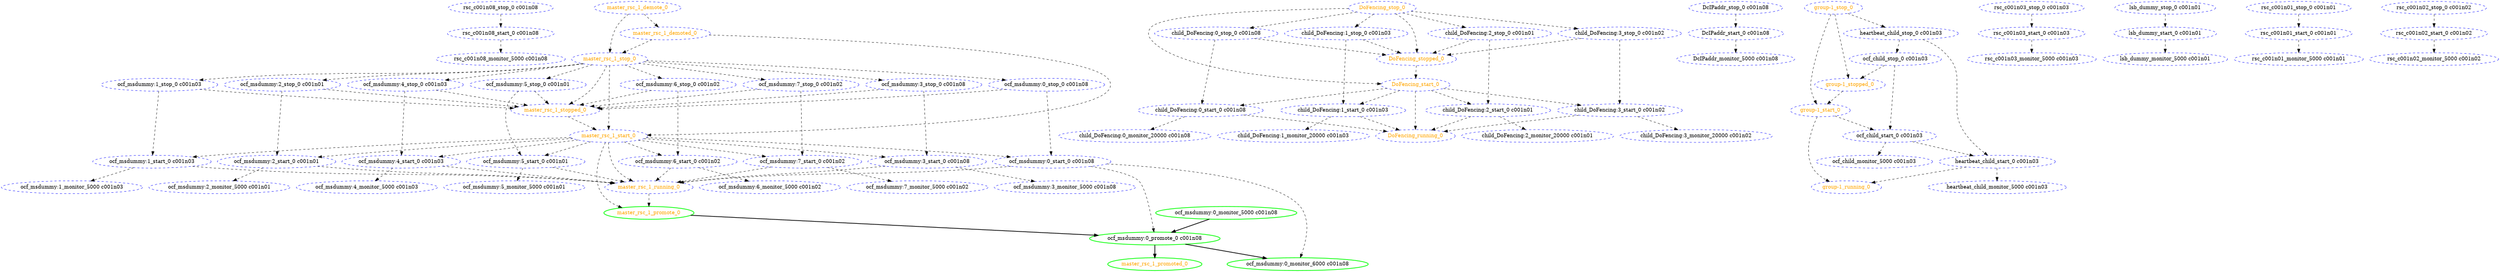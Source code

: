 digraph "g" {
	size = "30,30"
"rsc_c001n08_monitor_5000 c001n08" [ style="dashed" color="blue" fontcolor="black" ]
"ocf_msdummy:3_monitor_5000 c001n08" [ style="dashed" color="blue" fontcolor="black" ]
"child_DoFencing:0_monitor_20000 c001n08" [ style="dashed" color="blue" fontcolor="black" ]
"ocf_msdummy:0_monitor_5000 c001n08" [ style=bold color="green" fontcolor="black" ]
"DcIPaddr_monitor_5000 c001n08" [ style="dashed" color="blue" fontcolor="black" ]
"ocf_msdummy:4_monitor_5000 c001n03" [ style="dashed" color="blue" fontcolor="black" ]
"heartbeat_child_monitor_5000 c001n03" [ style="dashed" color="blue" fontcolor="black" ]
"ocf_child_monitor_5000 c001n03" [ style="dashed" color="blue" fontcolor="black" ]
"rsc_c001n03_monitor_5000 c001n03" [ style="dashed" color="blue" fontcolor="black" ]
"child_DoFencing:1_monitor_20000 c001n03" [ style="dashed" color="blue" fontcolor="black" ]
"ocf_msdummy:1_monitor_5000 c001n03" [ style="dashed" color="blue" fontcolor="black" ]
"ocf_msdummy:2_monitor_5000 c001n01" [ style="dashed" color="blue" fontcolor="black" ]
"lsb_dummy_monitor_5000 c001n01" [ style="dashed" color="blue" fontcolor="black" ]
"ocf_msdummy:5_monitor_5000 c001n01" [ style="dashed" color="blue" fontcolor="black" ]
"rsc_c001n01_monitor_5000 c001n01" [ style="dashed" color="blue" fontcolor="black" ]
"child_DoFencing:2_monitor_20000 c001n01" [ style="dashed" color="blue" fontcolor="black" ]
"rsc_c001n02_monitor_5000 c001n02" [ style="dashed" color="blue" fontcolor="black" ]
"child_DoFencing:3_monitor_20000 c001n02" [ style="dashed" color="blue" fontcolor="black" ]
"ocf_msdummy:6_monitor_5000 c001n02" [ style="dashed" color="blue" fontcolor="black" ]
"ocf_msdummy:7_monitor_5000 c001n02" [ style="dashed" color="blue" fontcolor="black" ]
"DcIPaddr_stop_0 c001n08" [ style="dashed" color="blue" fontcolor="black" ]
"DcIPaddr_start_0 c001n08" [ style="dashed" color="blue" fontcolor="black" ]
"ocf_child_stop_0 c001n03" [ style="dashed" color="blue" fontcolor="black" ]
"ocf_child_start_0 c001n03" [ style="dashed" color="blue" fontcolor="black" ]
"heartbeat_child_stop_0 c001n03" [ style="dashed" color="blue" fontcolor="black" ]
"heartbeat_child_start_0 c001n03" [ style="dashed" color="blue" fontcolor="black" ]
"group-1_start_0" [ style="dashed" color="blue" fontcolor="orange" ]
"group-1_running_0" [ style="dashed" color="blue" fontcolor="orange" ]
"group-1_stop_0" [ style="dashed" color="blue" fontcolor="orange" ]
"group-1_stopped_0" [ style="dashed" color="blue" fontcolor="orange" ]
"lsb_dummy_stop_0 c001n01" [ style="dashed" color="blue" fontcolor="black" ]
"lsb_dummy_start_0 c001n01" [ style="dashed" color="blue" fontcolor="black" ]
"rsc_c001n08_stop_0 c001n08" [ style="dashed" color="blue" fontcolor="black" ]
"rsc_c001n08_start_0 c001n08" [ style="dashed" color="blue" fontcolor="black" ]
"rsc_c001n02_stop_0 c001n02" [ style="dashed" color="blue" fontcolor="black" ]
"rsc_c001n02_start_0 c001n02" [ style="dashed" color="blue" fontcolor="black" ]
"rsc_c001n03_stop_0 c001n03" [ style="dashed" color="blue" fontcolor="black" ]
"rsc_c001n03_start_0 c001n03" [ style="dashed" color="blue" fontcolor="black" ]
"rsc_c001n01_stop_0 c001n01" [ style="dashed" color="blue" fontcolor="black" ]
"rsc_c001n01_start_0 c001n01" [ style="dashed" color="blue" fontcolor="black" ]
"child_DoFencing:0_stop_0 c001n08" [ style="dashed" color="blue" fontcolor="black" ]
"child_DoFencing:0_start_0 c001n08" [ style="dashed" color="blue" fontcolor="black" ]
"child_DoFencing:1_stop_0 c001n03" [ style="dashed" color="blue" fontcolor="black" ]
"child_DoFencing:1_start_0 c001n03" [ style="dashed" color="blue" fontcolor="black" ]
"child_DoFencing:2_stop_0 c001n01" [ style="dashed" color="blue" fontcolor="black" ]
"child_DoFencing:2_start_0 c001n01" [ style="dashed" color="blue" fontcolor="black" ]
"child_DoFencing:3_stop_0 c001n02" [ style="dashed" color="blue" fontcolor="black" ]
"child_DoFencing:3_start_0 c001n02" [ style="dashed" color="blue" fontcolor="black" ]
"DoFencing_start_0" [ style="dashed" color="blue" fontcolor="orange" ]
"DoFencing_running_0" [ style="dashed" color="blue" fontcolor="orange" ]
"DoFencing_stop_0" [ style="dashed" color="blue" fontcolor="orange" ]
"DoFencing_stopped_0" [ style="dashed" color="blue" fontcolor="orange" ]
"ocf_msdummy:0_stop_0 c001n08" [ style="dashed" color="blue" fontcolor="black" ]
"ocf_msdummy:0_start_0 c001n08" [ style="dashed" color="blue" fontcolor="black" ]
"ocf_msdummy:0_promote_0 c001n08" [ style=bold color="green" fontcolor="black" ]
"ocf_msdummy:0_monitor_6000 c001n08" [ style=bold color="green" fontcolor="black" ]
"ocf_msdummy:1_stop_0 c001n03" [ style="dashed" color="blue" fontcolor="black" ]
"ocf_msdummy:1_start_0 c001n03" [ style="dashed" color="blue" fontcolor="black" ]
"ocf_msdummy:2_stop_0 c001n01" [ style="dashed" color="blue" fontcolor="black" ]
"ocf_msdummy:2_start_0 c001n01" [ style="dashed" color="blue" fontcolor="black" ]
"ocf_msdummy:3_stop_0 c001n08" [ style="dashed" color="blue" fontcolor="black" ]
"ocf_msdummy:3_start_0 c001n08" [ style="dashed" color="blue" fontcolor="black" ]
"ocf_msdummy:4_stop_0 c001n03" [ style="dashed" color="blue" fontcolor="black" ]
"ocf_msdummy:4_start_0 c001n03" [ style="dashed" color="blue" fontcolor="black" ]
"ocf_msdummy:5_stop_0 c001n01" [ style="dashed" color="blue" fontcolor="black" ]
"ocf_msdummy:5_start_0 c001n01" [ style="dashed" color="blue" fontcolor="black" ]
"ocf_msdummy:6_stop_0 c001n02" [ style="dashed" color="blue" fontcolor="black" ]
"ocf_msdummy:6_start_0 c001n02" [ style="dashed" color="blue" fontcolor="black" ]
"ocf_msdummy:7_stop_0 c001n02" [ style="dashed" color="blue" fontcolor="black" ]
"ocf_msdummy:7_start_0 c001n02" [ style="dashed" color="blue" fontcolor="black" ]
"master_rsc_1_start_0" [ style="dashed" color="blue" fontcolor="orange" ]
"master_rsc_1_running_0" [ style="dashed" color="blue" fontcolor="orange" ]
"master_rsc_1_stop_0" [ style="dashed" color="blue" fontcolor="orange" ]
"master_rsc_1_stopped_0" [ style="dashed" color="blue" fontcolor="orange" ]
"master_rsc_1_promote_0" [ style=bold color="green" fontcolor="orange" ]
"master_rsc_1_promoted_0" [ style=bold color="green" fontcolor="orange" ]
"master_rsc_1_demote_0" [ style="dashed" color="blue" fontcolor="orange" ]
"master_rsc_1_demoted_0" [ style="dashed" color="blue" fontcolor="orange" ]
"rsc_c001n08_start_0 c001n08" -> "rsc_c001n08_monitor_5000 c001n08" [ style = dashed]
"ocf_msdummy:3_start_0 c001n08" -> "ocf_msdummy:3_monitor_5000 c001n08" [ style = dashed]
"child_DoFencing:0_start_0 c001n08" -> "child_DoFencing:0_monitor_20000 c001n08" [ style = dashed]
"DcIPaddr_start_0 c001n08" -> "DcIPaddr_monitor_5000 c001n08" [ style = dashed]
"ocf_msdummy:4_start_0 c001n03" -> "ocf_msdummy:4_monitor_5000 c001n03" [ style = dashed]
"heartbeat_child_start_0 c001n03" -> "heartbeat_child_monitor_5000 c001n03" [ style = dashed]
"ocf_child_start_0 c001n03" -> "ocf_child_monitor_5000 c001n03" [ style = dashed]
"rsc_c001n03_start_0 c001n03" -> "rsc_c001n03_monitor_5000 c001n03" [ style = dashed]
"child_DoFencing:1_start_0 c001n03" -> "child_DoFencing:1_monitor_20000 c001n03" [ style = dashed]
"ocf_msdummy:1_start_0 c001n03" -> "ocf_msdummy:1_monitor_5000 c001n03" [ style = dashed]
"ocf_msdummy:2_start_0 c001n01" -> "ocf_msdummy:2_monitor_5000 c001n01" [ style = dashed]
"lsb_dummy_start_0 c001n01" -> "lsb_dummy_monitor_5000 c001n01" [ style = dashed]
"ocf_msdummy:5_start_0 c001n01" -> "ocf_msdummy:5_monitor_5000 c001n01" [ style = dashed]
"rsc_c001n01_start_0 c001n01" -> "rsc_c001n01_monitor_5000 c001n01" [ style = dashed]
"child_DoFencing:2_start_0 c001n01" -> "child_DoFencing:2_monitor_20000 c001n01" [ style = dashed]
"rsc_c001n02_start_0 c001n02" -> "rsc_c001n02_monitor_5000 c001n02" [ style = dashed]
"child_DoFencing:3_start_0 c001n02" -> "child_DoFencing:3_monitor_20000 c001n02" [ style = dashed]
"ocf_msdummy:6_start_0 c001n02" -> "ocf_msdummy:6_monitor_5000 c001n02" [ style = dashed]
"ocf_msdummy:7_start_0 c001n02" -> "ocf_msdummy:7_monitor_5000 c001n02" [ style = dashed]
"DcIPaddr_stop_0 c001n08" -> "DcIPaddr_start_0 c001n08" [ style = dashed]
"heartbeat_child_stop_0 c001n03" -> "ocf_child_stop_0 c001n03" [ style = dashed]
"ocf_child_stop_0 c001n03" -> "ocf_child_start_0 c001n03" [ style = dashed]
"group-1_start_0" -> "ocf_child_start_0 c001n03" [ style = dashed]
"group-1_stop_0" -> "heartbeat_child_stop_0 c001n03" [ style = dashed]
"heartbeat_child_stop_0 c001n03" -> "heartbeat_child_start_0 c001n03" [ style = dashed]
"ocf_child_start_0 c001n03" -> "heartbeat_child_start_0 c001n03" [ style = dashed]
"group-1_stop_0" -> "group-1_start_0" [ style = dashed]
"group-1_stopped_0" -> "group-1_start_0" [ style = dashed]
"group-1_start_0" -> "group-1_running_0" [ style = dashed]
"heartbeat_child_start_0 c001n03" -> "group-1_running_0" [ style = dashed]
"group-1_stop_0" -> "group-1_stopped_0" [ style = dashed]
"ocf_child_stop_0 c001n03" -> "group-1_stopped_0" [ style = dashed]
"lsb_dummy_stop_0 c001n01" -> "lsb_dummy_start_0 c001n01" [ style = dashed]
"rsc_c001n08_stop_0 c001n08" -> "rsc_c001n08_start_0 c001n08" [ style = dashed]
"rsc_c001n02_stop_0 c001n02" -> "rsc_c001n02_start_0 c001n02" [ style = dashed]
"rsc_c001n03_stop_0 c001n03" -> "rsc_c001n03_start_0 c001n03" [ style = dashed]
"rsc_c001n01_stop_0 c001n01" -> "rsc_c001n01_start_0 c001n01" [ style = dashed]
"DoFencing_stop_0" -> "child_DoFencing:0_stop_0 c001n08" [ style = dashed]
"child_DoFencing:0_stop_0 c001n08" -> "child_DoFencing:0_start_0 c001n08" [ style = dashed]
"DoFencing_start_0" -> "child_DoFencing:0_start_0 c001n08" [ style = dashed]
"DoFencing_stop_0" -> "child_DoFencing:1_stop_0 c001n03" [ style = dashed]
"child_DoFencing:1_stop_0 c001n03" -> "child_DoFencing:1_start_0 c001n03" [ style = dashed]
"DoFencing_start_0" -> "child_DoFencing:1_start_0 c001n03" [ style = dashed]
"DoFencing_stop_0" -> "child_DoFencing:2_stop_0 c001n01" [ style = dashed]
"child_DoFencing:2_stop_0 c001n01" -> "child_DoFencing:2_start_0 c001n01" [ style = dashed]
"DoFencing_start_0" -> "child_DoFencing:2_start_0 c001n01" [ style = dashed]
"DoFencing_stop_0" -> "child_DoFencing:3_stop_0 c001n02" [ style = dashed]
"child_DoFencing:3_stop_0 c001n02" -> "child_DoFencing:3_start_0 c001n02" [ style = dashed]
"DoFencing_start_0" -> "child_DoFencing:3_start_0 c001n02" [ style = dashed]
"DoFencing_stop_0" -> "DoFencing_start_0" [ style = dashed]
"DoFencing_stopped_0" -> "DoFencing_start_0" [ style = dashed]
"DoFencing_start_0" -> "DoFencing_running_0" [ style = dashed]
"child_DoFencing:0_start_0 c001n08" -> "DoFencing_running_0" [ style = dashed]
"child_DoFencing:1_start_0 c001n03" -> "DoFencing_running_0" [ style = dashed]
"child_DoFencing:2_start_0 c001n01" -> "DoFencing_running_0" [ style = dashed]
"child_DoFencing:3_start_0 c001n02" -> "DoFencing_running_0" [ style = dashed]
"DoFencing_stop_0" -> "DoFencing_stopped_0" [ style = dashed]
"child_DoFencing:0_stop_0 c001n08" -> "DoFencing_stopped_0" [ style = dashed]
"child_DoFencing:1_stop_0 c001n03" -> "DoFencing_stopped_0" [ style = dashed]
"child_DoFencing:2_stop_0 c001n01" -> "DoFencing_stopped_0" [ style = dashed]
"child_DoFencing:3_stop_0 c001n02" -> "DoFencing_stopped_0" [ style = dashed]
"master_rsc_1_stop_0" -> "ocf_msdummy:0_stop_0 c001n08" [ style = dashed]
"ocf_msdummy:0_stop_0 c001n08" -> "ocf_msdummy:0_start_0 c001n08" [ style = dashed]
"master_rsc_1_start_0" -> "ocf_msdummy:0_start_0 c001n08" [ style = dashed]
"ocf_msdummy:0_monitor_5000 c001n08" -> "ocf_msdummy:0_promote_0 c001n08" [ style = bold]
"ocf_msdummy:0_start_0 c001n08" -> "ocf_msdummy:0_promote_0 c001n08" [ style = dashed]
"master_rsc_1_promote_0" -> "ocf_msdummy:0_promote_0 c001n08" [ style = bold]
"ocf_msdummy:0_start_0 c001n08" -> "ocf_msdummy:0_monitor_6000 c001n08" [ style = dashed]
"ocf_msdummy:0_promote_0 c001n08" -> "ocf_msdummy:0_monitor_6000 c001n08" [ style = bold]
"master_rsc_1_stop_0" -> "ocf_msdummy:1_stop_0 c001n03" [ style = dashed]
"ocf_msdummy:1_stop_0 c001n03" -> "ocf_msdummy:1_start_0 c001n03" [ style = dashed]
"master_rsc_1_start_0" -> "ocf_msdummy:1_start_0 c001n03" [ style = dashed]
"master_rsc_1_stop_0" -> "ocf_msdummy:2_stop_0 c001n01" [ style = dashed]
"ocf_msdummy:2_stop_0 c001n01" -> "ocf_msdummy:2_start_0 c001n01" [ style = dashed]
"master_rsc_1_start_0" -> "ocf_msdummy:2_start_0 c001n01" [ style = dashed]
"master_rsc_1_stop_0" -> "ocf_msdummy:3_stop_0 c001n08" [ style = dashed]
"ocf_msdummy:3_stop_0 c001n08" -> "ocf_msdummy:3_start_0 c001n08" [ style = dashed]
"master_rsc_1_start_0" -> "ocf_msdummy:3_start_0 c001n08" [ style = dashed]
"master_rsc_1_stop_0" -> "ocf_msdummy:4_stop_0 c001n03" [ style = dashed]
"ocf_msdummy:4_stop_0 c001n03" -> "ocf_msdummy:4_start_0 c001n03" [ style = dashed]
"master_rsc_1_start_0" -> "ocf_msdummy:4_start_0 c001n03" [ style = dashed]
"master_rsc_1_stop_0" -> "ocf_msdummy:5_stop_0 c001n01" [ style = dashed]
"ocf_msdummy:5_stop_0 c001n01" -> "ocf_msdummy:5_start_0 c001n01" [ style = dashed]
"master_rsc_1_start_0" -> "ocf_msdummy:5_start_0 c001n01" [ style = dashed]
"master_rsc_1_stop_0" -> "ocf_msdummy:6_stop_0 c001n02" [ style = dashed]
"ocf_msdummy:6_stop_0 c001n02" -> "ocf_msdummy:6_start_0 c001n02" [ style = dashed]
"master_rsc_1_start_0" -> "ocf_msdummy:6_start_0 c001n02" [ style = dashed]
"master_rsc_1_stop_0" -> "ocf_msdummy:7_stop_0 c001n02" [ style = dashed]
"ocf_msdummy:7_stop_0 c001n02" -> "ocf_msdummy:7_start_0 c001n02" [ style = dashed]
"master_rsc_1_start_0" -> "ocf_msdummy:7_start_0 c001n02" [ style = dashed]
"master_rsc_1_stop_0" -> "master_rsc_1_start_0" [ style = dashed]
"master_rsc_1_stopped_0" -> "master_rsc_1_start_0" [ style = dashed]
"master_rsc_1_demoted_0" -> "master_rsc_1_start_0" [ style = dashed]
"master_rsc_1_start_0" -> "master_rsc_1_running_0" [ style = dashed]
"ocf_msdummy:0_start_0 c001n08" -> "master_rsc_1_running_0" [ style = dashed]
"ocf_msdummy:1_start_0 c001n03" -> "master_rsc_1_running_0" [ style = dashed]
"ocf_msdummy:2_start_0 c001n01" -> "master_rsc_1_running_0" [ style = dashed]
"ocf_msdummy:3_start_0 c001n08" -> "master_rsc_1_running_0" [ style = dashed]
"ocf_msdummy:4_start_0 c001n03" -> "master_rsc_1_running_0" [ style = dashed]
"ocf_msdummy:5_start_0 c001n01" -> "master_rsc_1_running_0" [ style = dashed]
"ocf_msdummy:6_start_0 c001n02" -> "master_rsc_1_running_0" [ style = dashed]
"ocf_msdummy:7_start_0 c001n02" -> "master_rsc_1_running_0" [ style = dashed]
"master_rsc_1_demote_0" -> "master_rsc_1_stop_0" [ style = dashed]
"master_rsc_1_demoted_0" -> "master_rsc_1_stop_0" [ style = dashed]
"master_rsc_1_stop_0" -> "master_rsc_1_stopped_0" [ style = dashed]
"ocf_msdummy:0_stop_0 c001n08" -> "master_rsc_1_stopped_0" [ style = dashed]
"ocf_msdummy:1_stop_0 c001n03" -> "master_rsc_1_stopped_0" [ style = dashed]
"ocf_msdummy:2_stop_0 c001n01" -> "master_rsc_1_stopped_0" [ style = dashed]
"ocf_msdummy:3_stop_0 c001n08" -> "master_rsc_1_stopped_0" [ style = dashed]
"ocf_msdummy:4_stop_0 c001n03" -> "master_rsc_1_stopped_0" [ style = dashed]
"ocf_msdummy:5_stop_0 c001n01" -> "master_rsc_1_stopped_0" [ style = dashed]
"ocf_msdummy:6_stop_0 c001n02" -> "master_rsc_1_stopped_0" [ style = dashed]
"ocf_msdummy:7_stop_0 c001n02" -> "master_rsc_1_stopped_0" [ style = dashed]
"master_rsc_1_start_0" -> "master_rsc_1_promote_0" [ style = dashed]
"master_rsc_1_running_0" -> "master_rsc_1_promote_0" [ style = dashed]
"ocf_msdummy:0_promote_0 c001n08" -> "master_rsc_1_promoted_0" [ style = bold]
"master_rsc_1_demote_0" -> "master_rsc_1_demoted_0" [ style = dashed]
}
